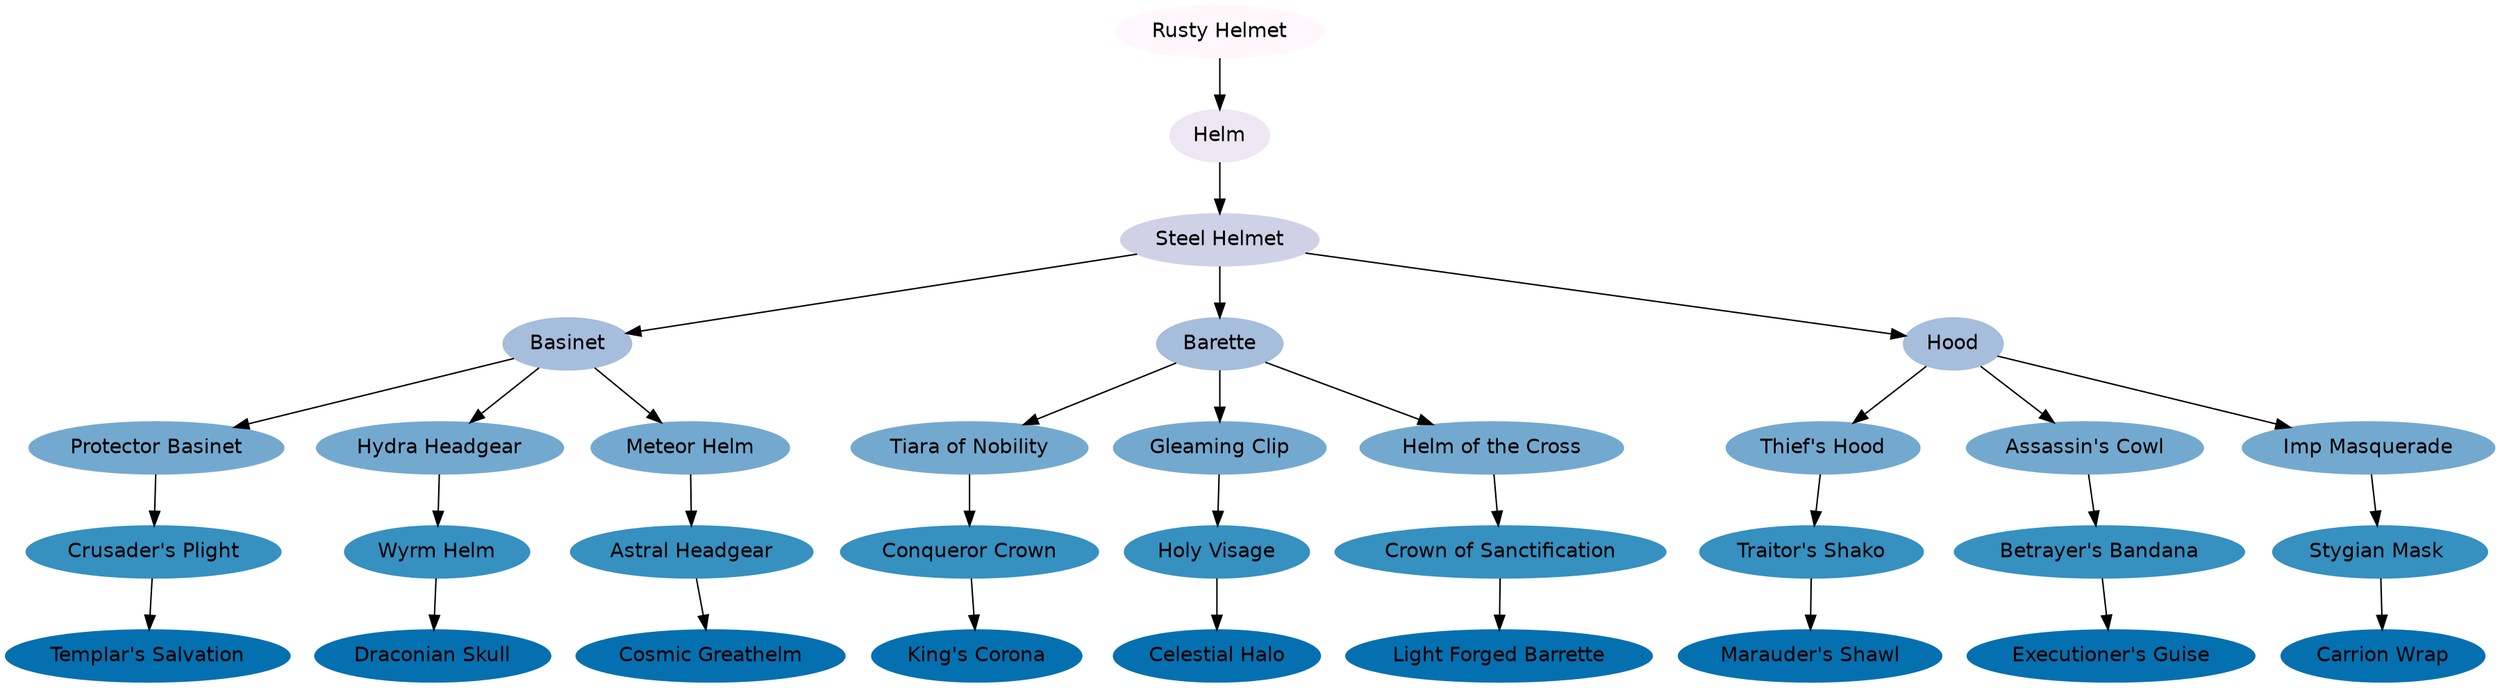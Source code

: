 digraph g1 {
    layout="dot";
    node[style=filled, fontname="Helvetica"];
    "Rusty Helmet"[colorscheme=pubu8, color=1]
"Helm"[colorscheme=pubu8, color=2]
"Steel Helmet"[colorscheme=pubu8, color=3]
"Basinet"[colorscheme=pubu8, color=4]
"Protector Basinet"[colorscheme=pubu8, color=5]
"Hydra Headgear"[colorscheme=pubu8, color=5]
"Meteor Helm"[colorscheme=pubu8, color=5]
"Crusader's Plight"[colorscheme=pubu8, color=6]
"Wyrm Helm"[colorscheme=pubu8, color=6]
"Astral Headgear"[colorscheme=pubu8, color=6]
"Templar's Salvation"[colorscheme=pubu8, color=7]
"Draconian Skull"[colorscheme=pubu8, color=7]
"Cosmic Greathelm"[colorscheme=pubu8, color=7]
"Barette"[colorscheme=pubu8, color=4]
"Tiara of Nobility"[colorscheme=pubu8, color=5]
"Gleaming Clip"[colorscheme=pubu8, color=5]
"Helm of the Cross"[colorscheme=pubu8, color=5]
"Conqueror Crown"[colorscheme=pubu8, color=6]
"Holy Visage"[colorscheme=pubu8, color=6]
"Crown of Sanctification"[colorscheme=pubu8, color=6]
"King's Corona"[colorscheme=pubu8, color=7]
"Celestial Halo"[colorscheme=pubu8, color=7]
"Light Forged Barrette"[colorscheme=pubu8, color=7]
"Hood"[colorscheme=pubu8, color=4]
"Thief's Hood"[colorscheme=pubu8, color=5]
"Assassin's Cowl"[colorscheme=pubu8, color=5]
"Imp Masquerade"[colorscheme=pubu8, color=5]
"Traitor's Shako"[colorscheme=pubu8, color=6]
"Betrayer's Bandana"[colorscheme=pubu8, color=6]
"Stygian Mask "[colorscheme=pubu8, color=6]
"Marauder's Shawl"[colorscheme=pubu8, color=7]
"Executioner's Guise"[colorscheme=pubu8, color=7]
"Carrion Wrap"[colorscheme=pubu8, color=7]

"Rusty Helmet" -> "Helm"
"Helm" -> "Steel Helmet"
"Steel Helmet" -> "Basinet"
"Basinet" -> "Protector Basinet"
"Basinet" -> "Hydra Headgear"
"Basinet" -> "Meteor Helm"
"Protector Basinet" -> "Crusader's Plight"
"Hydra Headgear" -> "Wyrm Helm"
"Meteor Helm" -> "Astral Headgear"
"Crusader's Plight" -> "Templar's Salvation"
"Wyrm Helm" -> "Draconian Skull"
"Astral Headgear" -> "Cosmic Greathelm"
"Steel Helmet" -> "Barette"
"Barette" -> "Tiara of Nobility"
"Barette" -> "Gleaming Clip"
"Barette" -> "Helm of the Cross"
"Tiara of Nobility" -> "Conqueror Crown"
"Gleaming Clip" -> "Holy Visage"
"Helm of the Cross" -> "Crown of Sanctification"
"Conqueror Crown" -> "King's Corona"
"Holy Visage" -> "Celestial Halo"
"Crown of Sanctification" -> "Light Forged Barrette"
"Steel Helmet" -> "Hood"
"Hood" -> "Thief's Hood"
"Hood" -> "Assassin's Cowl"
"Hood" -> "Imp Masquerade"
"Thief's Hood" -> "Traitor's Shako"
"Assassin's Cowl" -> "Betrayer's Bandana"
"Imp Masquerade" -> "Stygian Mask "
"Traitor's Shako" -> "Marauder's Shawl"
"Betrayer's Bandana" -> "Executioner's Guise"
"Stygian Mask " -> "Carrion Wrap"
    }